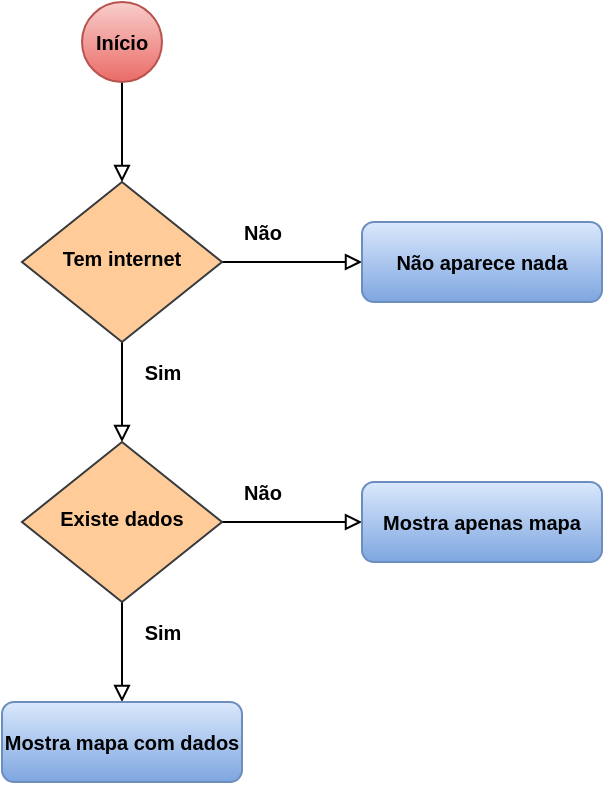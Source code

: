 <mxfile version="24.4.4" type="device">
  <diagram id="C5RBs43oDa-KdzZeNtuy" name="Page-1">
    <mxGraphModel dx="989" dy="509" grid="1" gridSize="10" guides="1" tooltips="1" connect="1" arrows="1" fold="1" page="1" pageScale="1" pageWidth="827" pageHeight="1169" math="0" shadow="0">
      <root>
        <mxCell id="WIyWlLk6GJQsqaUBKTNV-0" />
        <mxCell id="WIyWlLk6GJQsqaUBKTNV-1" parent="WIyWlLk6GJQsqaUBKTNV-0" />
        <mxCell id="RQzYpkDwEIK3_NUG9uNV-6" style="edgeStyle=orthogonalEdgeStyle;rounded=0;orthogonalLoop=1;jettySize=auto;html=1;entryX=0.5;entryY=0;entryDx=0;entryDy=0;fontStyle=1;fontSize=10;endArrow=block;endFill=0;" edge="1" parent="WIyWlLk6GJQsqaUBKTNV-1" source="WIyWlLk6GJQsqaUBKTNV-6" target="WIyWlLk6GJQsqaUBKTNV-10">
          <mxGeometry relative="1" as="geometry" />
        </mxCell>
        <mxCell id="RQzYpkDwEIK3_NUG9uNV-9" style="edgeStyle=orthogonalEdgeStyle;rounded=0;orthogonalLoop=1;jettySize=auto;html=1;entryX=0;entryY=0.5;entryDx=0;entryDy=0;fontStyle=1;fontSize=10;endArrow=block;endFill=0;" edge="1" parent="WIyWlLk6GJQsqaUBKTNV-1" source="WIyWlLk6GJQsqaUBKTNV-6" target="WIyWlLk6GJQsqaUBKTNV-7">
          <mxGeometry relative="1" as="geometry" />
        </mxCell>
        <mxCell id="WIyWlLk6GJQsqaUBKTNV-6" value="Tem internet" style="rhombus;whiteSpace=wrap;html=1;shadow=0;fontFamily=Helvetica;fontSize=10;align=center;strokeWidth=1;spacing=6;spacingTop=-4;fillColor=#ffcc99;strokeColor=#36393d;fontStyle=1" parent="WIyWlLk6GJQsqaUBKTNV-1" vertex="1">
          <mxGeometry x="170" y="170" width="100" height="80" as="geometry" />
        </mxCell>
        <mxCell id="WIyWlLk6GJQsqaUBKTNV-7" value="Não aparece nada" style="rounded=1;whiteSpace=wrap;html=1;fontSize=10;glass=0;strokeWidth=1;shadow=0;fillColor=#dae8fc;strokeColor=#6c8ebf;gradientColor=#7ea6e0;fontStyle=1" parent="WIyWlLk6GJQsqaUBKTNV-1" vertex="1">
          <mxGeometry x="340" y="190" width="120" height="40" as="geometry" />
        </mxCell>
        <mxCell id="RQzYpkDwEIK3_NUG9uNV-7" style="edgeStyle=orthogonalEdgeStyle;rounded=0;orthogonalLoop=1;jettySize=auto;html=1;entryX=0.5;entryY=0;entryDx=0;entryDy=0;fontStyle=1;fontSize=10;endArrow=block;endFill=0;" edge="1" parent="WIyWlLk6GJQsqaUBKTNV-1" source="WIyWlLk6GJQsqaUBKTNV-10" target="WIyWlLk6GJQsqaUBKTNV-11">
          <mxGeometry relative="1" as="geometry" />
        </mxCell>
        <mxCell id="RQzYpkDwEIK3_NUG9uNV-8" style="edgeStyle=orthogonalEdgeStyle;rounded=0;orthogonalLoop=1;jettySize=auto;html=1;entryX=0;entryY=0.5;entryDx=0;entryDy=0;fontStyle=1;fontSize=10;endArrow=block;endFill=0;" edge="1" parent="WIyWlLk6GJQsqaUBKTNV-1" source="WIyWlLk6GJQsqaUBKTNV-10" target="RQzYpkDwEIK3_NUG9uNV-2">
          <mxGeometry relative="1" as="geometry" />
        </mxCell>
        <mxCell id="WIyWlLk6GJQsqaUBKTNV-10" value="Existe dados" style="rhombus;whiteSpace=wrap;html=1;shadow=0;fontFamily=Helvetica;fontSize=10;align=center;strokeWidth=1;spacing=6;spacingTop=-4;fillColor=#ffcc99;strokeColor=#36393d;fontStyle=1" parent="WIyWlLk6GJQsqaUBKTNV-1" vertex="1">
          <mxGeometry x="170" y="300" width="100" height="80" as="geometry" />
        </mxCell>
        <mxCell id="WIyWlLk6GJQsqaUBKTNV-11" value="Mostra mapa com dados" style="rounded=1;whiteSpace=wrap;html=1;fontSize=10;glass=0;strokeWidth=1;shadow=0;fillColor=#dae8fc;gradientColor=#7ea6e0;strokeColor=#6c8ebf;fontStyle=1" parent="WIyWlLk6GJQsqaUBKTNV-1" vertex="1">
          <mxGeometry x="160" y="430" width="120" height="40" as="geometry" />
        </mxCell>
        <mxCell id="RQzYpkDwEIK3_NUG9uNV-5" style="edgeStyle=orthogonalEdgeStyle;rounded=0;orthogonalLoop=1;jettySize=auto;html=1;exitX=0.5;exitY=1;exitDx=0;exitDy=0;entryX=0.5;entryY=0;entryDx=0;entryDy=0;fontStyle=1;fontSize=10;endArrow=block;endFill=0;" edge="1" parent="WIyWlLk6GJQsqaUBKTNV-1" source="RQzYpkDwEIK3_NUG9uNV-0" target="WIyWlLk6GJQsqaUBKTNV-6">
          <mxGeometry relative="1" as="geometry" />
        </mxCell>
        <mxCell id="RQzYpkDwEIK3_NUG9uNV-0" value="Início" style="ellipse;whiteSpace=wrap;html=1;aspect=fixed;fillColor=#f8cecc;gradientColor=#ea6b66;strokeColor=#b85450;fontStyle=1;fontSize=10;" vertex="1" parent="WIyWlLk6GJQsqaUBKTNV-1">
          <mxGeometry x="200" y="80" width="40" height="40" as="geometry" />
        </mxCell>
        <mxCell id="RQzYpkDwEIK3_NUG9uNV-2" value="Mostra apenas mapa" style="rounded=1;whiteSpace=wrap;html=1;fontSize=10;glass=0;strokeWidth=1;shadow=0;fillColor=#dae8fc;gradientColor=#7ea6e0;strokeColor=#6c8ebf;fontStyle=1" vertex="1" parent="WIyWlLk6GJQsqaUBKTNV-1">
          <mxGeometry x="340" y="320" width="120" height="40" as="geometry" />
        </mxCell>
        <mxCell id="RQzYpkDwEIK3_NUG9uNV-10" value="Sim" style="text;html=1;align=center;verticalAlign=middle;resizable=0;points=[];autosize=1;strokeColor=none;fillColor=none;fontStyle=1;fontSize=10;" vertex="1" parent="WIyWlLk6GJQsqaUBKTNV-1">
          <mxGeometry x="220" y="380" width="40" height="30" as="geometry" />
        </mxCell>
        <mxCell id="RQzYpkDwEIK3_NUG9uNV-11" value="Sim" style="text;html=1;align=center;verticalAlign=middle;resizable=0;points=[];autosize=1;strokeColor=none;fillColor=none;fontStyle=1;fontSize=10;" vertex="1" parent="WIyWlLk6GJQsqaUBKTNV-1">
          <mxGeometry x="220" y="250" width="40" height="30" as="geometry" />
        </mxCell>
        <mxCell id="RQzYpkDwEIK3_NUG9uNV-12" value="Não" style="text;html=1;align=center;verticalAlign=middle;resizable=0;points=[];autosize=1;strokeColor=none;fillColor=none;fontStyle=1;fontSize=10;" vertex="1" parent="WIyWlLk6GJQsqaUBKTNV-1">
          <mxGeometry x="270" y="180" width="40" height="30" as="geometry" />
        </mxCell>
        <mxCell id="RQzYpkDwEIK3_NUG9uNV-13" value="Não" style="text;html=1;align=center;verticalAlign=middle;resizable=0;points=[];autosize=1;strokeColor=none;fillColor=none;fontStyle=1;fontSize=10;" vertex="1" parent="WIyWlLk6GJQsqaUBKTNV-1">
          <mxGeometry x="270" y="310" width="40" height="30" as="geometry" />
        </mxCell>
      </root>
    </mxGraphModel>
  </diagram>
</mxfile>
